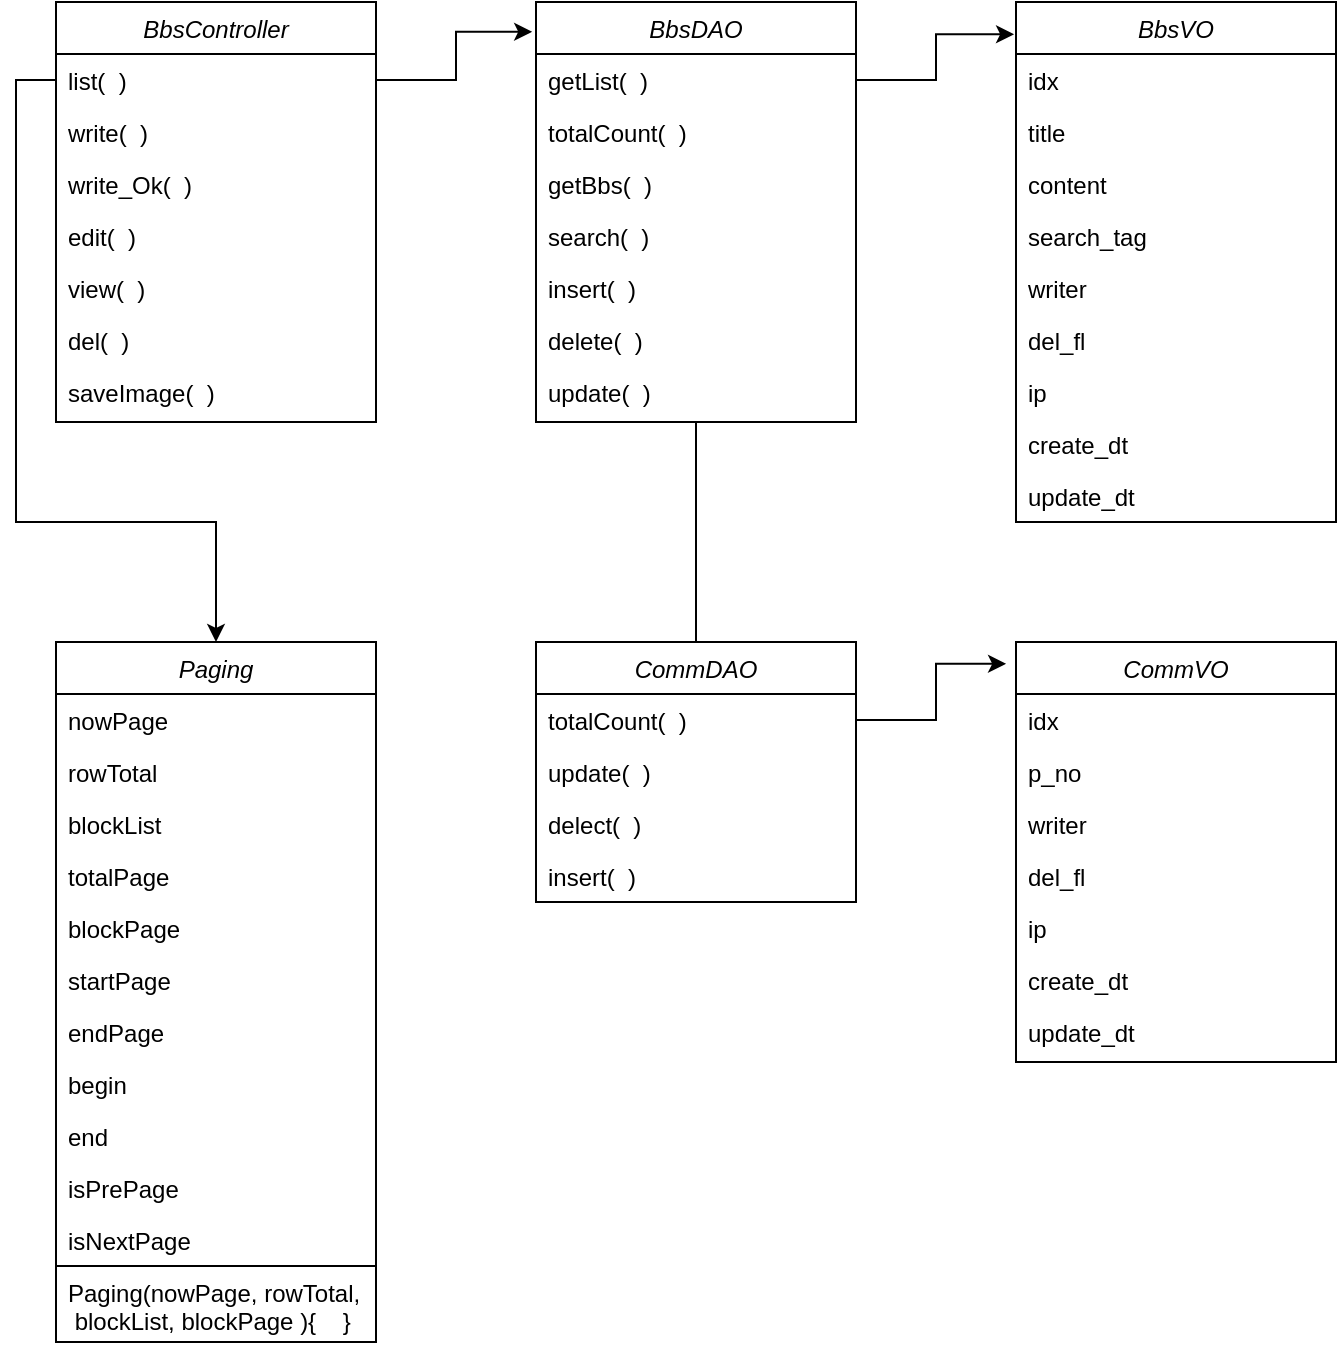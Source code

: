 <mxfile version="13.9.2" type="github">
  <diagram id="C5RBs43oDa-KdzZeNtuy" name="Page-1">
    <mxGraphModel dx="1102" dy="614" grid="1" gridSize="10" guides="1" tooltips="1" connect="1" arrows="1" fold="1" page="1" pageScale="1" pageWidth="827" pageHeight="1169" math="0" shadow="0">
      <root>
        <mxCell id="WIyWlLk6GJQsqaUBKTNV-0" />
        <mxCell id="WIyWlLk6GJQsqaUBKTNV-1" parent="WIyWlLk6GJQsqaUBKTNV-0" />
        <mxCell id="zkfFHV4jXpPFQw0GAbJ--0" value="BbsController" style="swimlane;fontStyle=2;align=center;verticalAlign=top;childLayout=stackLayout;horizontal=1;startSize=26;horizontalStack=0;resizeParent=1;resizeLast=0;collapsible=1;marginBottom=0;rounded=0;shadow=0;strokeWidth=1;" parent="WIyWlLk6GJQsqaUBKTNV-1" vertex="1">
          <mxGeometry x="80" y="80" width="160" height="210" as="geometry">
            <mxRectangle x="230" y="140" width="160" height="26" as="alternateBounds" />
          </mxGeometry>
        </mxCell>
        <mxCell id="zkfFHV4jXpPFQw0GAbJ--1" value="list(  )" style="text;align=left;verticalAlign=top;spacingLeft=4;spacingRight=4;overflow=hidden;rotatable=0;points=[[0,0.5],[1,0.5]];portConstraint=eastwest;" parent="zkfFHV4jXpPFQw0GAbJ--0" vertex="1">
          <mxGeometry y="26" width="160" height="26" as="geometry" />
        </mxCell>
        <mxCell id="zkfFHV4jXpPFQw0GAbJ--2" value="write(  )" style="text;align=left;verticalAlign=top;spacingLeft=4;spacingRight=4;overflow=hidden;rotatable=0;points=[[0,0.5],[1,0.5]];portConstraint=eastwest;rounded=0;shadow=0;html=0;" parent="zkfFHV4jXpPFQw0GAbJ--0" vertex="1">
          <mxGeometry y="52" width="160" height="26" as="geometry" />
        </mxCell>
        <mxCell id="lUkgYYSTIfKOrRznJJBq-38" value="write_Ok(  )" style="text;align=left;verticalAlign=top;spacingLeft=4;spacingRight=4;overflow=hidden;rotatable=0;points=[[0,0.5],[1,0.5]];portConstraint=eastwest;" vertex="1" parent="zkfFHV4jXpPFQw0GAbJ--0">
          <mxGeometry y="78" width="160" height="26" as="geometry" />
        </mxCell>
        <mxCell id="zkfFHV4jXpPFQw0GAbJ--5" value="edit(  )" style="text;align=left;verticalAlign=top;spacingLeft=4;spacingRight=4;overflow=hidden;rotatable=0;points=[[0,0.5],[1,0.5]];portConstraint=eastwest;" parent="zkfFHV4jXpPFQw0GAbJ--0" vertex="1">
          <mxGeometry y="104" width="160" height="26" as="geometry" />
        </mxCell>
        <mxCell id="lUkgYYSTIfKOrRznJJBq-1" value="view(  )" style="text;align=left;verticalAlign=top;spacingLeft=4;spacingRight=4;overflow=hidden;rotatable=0;points=[[0,0.5],[1,0.5]];portConstraint=eastwest;" vertex="1" parent="zkfFHV4jXpPFQw0GAbJ--0">
          <mxGeometry y="130" width="160" height="26" as="geometry" />
        </mxCell>
        <mxCell id="lUkgYYSTIfKOrRznJJBq-2" value="del(  )" style="text;align=left;verticalAlign=top;spacingLeft=4;spacingRight=4;overflow=hidden;rotatable=0;points=[[0,0.5],[1,0.5]];portConstraint=eastwest;" vertex="1" parent="zkfFHV4jXpPFQw0GAbJ--0">
          <mxGeometry y="156" width="160" height="26" as="geometry" />
        </mxCell>
        <mxCell id="lUkgYYSTIfKOrRznJJBq-3" value="saveImage(  )" style="text;align=left;verticalAlign=top;spacingLeft=4;spacingRight=4;overflow=hidden;rotatable=0;points=[[0,0.5],[1,0.5]];portConstraint=eastwest;" vertex="1" parent="zkfFHV4jXpPFQw0GAbJ--0">
          <mxGeometry y="182" width="160" height="26" as="geometry" />
        </mxCell>
        <mxCell id="lUkgYYSTIfKOrRznJJBq-4" value="BbsDAO" style="swimlane;fontStyle=2;align=center;verticalAlign=top;childLayout=stackLayout;horizontal=1;startSize=26;horizontalStack=0;resizeParent=1;resizeLast=0;collapsible=1;marginBottom=0;rounded=0;shadow=0;strokeWidth=1;" vertex="1" parent="WIyWlLk6GJQsqaUBKTNV-1">
          <mxGeometry x="320" y="80" width="160" height="210" as="geometry">
            <mxRectangle x="230" y="140" width="160" height="26" as="alternateBounds" />
          </mxGeometry>
        </mxCell>
        <mxCell id="lUkgYYSTIfKOrRznJJBq-5" value="getList(  )" style="text;align=left;verticalAlign=top;spacingLeft=4;spacingRight=4;overflow=hidden;rotatable=0;points=[[0,0.5],[1,0.5]];portConstraint=eastwest;" vertex="1" parent="lUkgYYSTIfKOrRznJJBq-4">
          <mxGeometry y="26" width="160" height="26" as="geometry" />
        </mxCell>
        <mxCell id="lUkgYYSTIfKOrRznJJBq-6" value="totalCount(  )" style="text;align=left;verticalAlign=top;spacingLeft=4;spacingRight=4;overflow=hidden;rotatable=0;points=[[0,0.5],[1,0.5]];portConstraint=eastwest;rounded=0;shadow=0;html=0;" vertex="1" parent="lUkgYYSTIfKOrRznJJBq-4">
          <mxGeometry y="52" width="160" height="26" as="geometry" />
        </mxCell>
        <mxCell id="lUkgYYSTIfKOrRznJJBq-8" value="getBbs(  )" style="text;align=left;verticalAlign=top;spacingLeft=4;spacingRight=4;overflow=hidden;rotatable=0;points=[[0,0.5],[1,0.5]];portConstraint=eastwest;" vertex="1" parent="lUkgYYSTIfKOrRznJJBq-4">
          <mxGeometry y="78" width="160" height="26" as="geometry" />
        </mxCell>
        <mxCell id="lUkgYYSTIfKOrRznJJBq-41" value="search(  )" style="text;align=left;verticalAlign=top;spacingLeft=4;spacingRight=4;overflow=hidden;rotatable=0;points=[[0,0.5],[1,0.5]];portConstraint=eastwest;rounded=0;shadow=0;html=0;" vertex="1" parent="lUkgYYSTIfKOrRznJJBq-4">
          <mxGeometry y="104" width="160" height="26" as="geometry" />
        </mxCell>
        <mxCell id="lUkgYYSTIfKOrRznJJBq-9" value="insert(  )" style="text;align=left;verticalAlign=top;spacingLeft=4;spacingRight=4;overflow=hidden;rotatable=0;points=[[0,0.5],[1,0.5]];portConstraint=eastwest;" vertex="1" parent="lUkgYYSTIfKOrRznJJBq-4">
          <mxGeometry y="130" width="160" height="26" as="geometry" />
        </mxCell>
        <mxCell id="lUkgYYSTIfKOrRznJJBq-10" value="delete(  )" style="text;align=left;verticalAlign=top;spacingLeft=4;spacingRight=4;overflow=hidden;rotatable=0;points=[[0,0.5],[1,0.5]];portConstraint=eastwest;" vertex="1" parent="lUkgYYSTIfKOrRznJJBq-4">
          <mxGeometry y="156" width="160" height="26" as="geometry" />
        </mxCell>
        <mxCell id="lUkgYYSTIfKOrRznJJBq-11" value="update(  )" style="text;align=left;verticalAlign=top;spacingLeft=4;spacingRight=4;overflow=hidden;rotatable=0;points=[[0,0.5],[1,0.5]];portConstraint=eastwest;" vertex="1" parent="lUkgYYSTIfKOrRznJJBq-4">
          <mxGeometry y="182" width="160" height="26" as="geometry" />
        </mxCell>
        <mxCell id="lUkgYYSTIfKOrRznJJBq-12" value="BbsVO" style="swimlane;fontStyle=2;align=center;verticalAlign=top;childLayout=stackLayout;horizontal=1;startSize=26;horizontalStack=0;resizeParent=1;resizeLast=0;collapsible=1;marginBottom=0;rounded=0;shadow=0;strokeWidth=1;" vertex="1" parent="WIyWlLk6GJQsqaUBKTNV-1">
          <mxGeometry x="560" y="80" width="160" height="260" as="geometry">
            <mxRectangle x="230" y="140" width="160" height="26" as="alternateBounds" />
          </mxGeometry>
        </mxCell>
        <mxCell id="lUkgYYSTIfKOrRznJJBq-13" value="idx" style="text;align=left;verticalAlign=top;spacingLeft=4;spacingRight=4;overflow=hidden;rotatable=0;points=[[0,0.5],[1,0.5]];portConstraint=eastwest;" vertex="1" parent="lUkgYYSTIfKOrRznJJBq-12">
          <mxGeometry y="26" width="160" height="26" as="geometry" />
        </mxCell>
        <mxCell id="lUkgYYSTIfKOrRznJJBq-14" value="title" style="text;align=left;verticalAlign=top;spacingLeft=4;spacingRight=4;overflow=hidden;rotatable=0;points=[[0,0.5],[1,0.5]];portConstraint=eastwest;rounded=0;shadow=0;html=0;" vertex="1" parent="lUkgYYSTIfKOrRznJJBq-12">
          <mxGeometry y="52" width="160" height="26" as="geometry" />
        </mxCell>
        <mxCell id="lUkgYYSTIfKOrRznJJBq-42" value="content" style="text;align=left;verticalAlign=top;spacingLeft=4;spacingRight=4;overflow=hidden;rotatable=0;points=[[0,0.5],[1,0.5]];portConstraint=eastwest;rounded=0;shadow=0;html=0;" vertex="1" parent="lUkgYYSTIfKOrRznJJBq-12">
          <mxGeometry y="78" width="160" height="26" as="geometry" />
        </mxCell>
        <mxCell id="lUkgYYSTIfKOrRznJJBq-16" value="search_tag" style="text;align=left;verticalAlign=top;spacingLeft=4;spacingRight=4;overflow=hidden;rotatable=0;points=[[0,0.5],[1,0.5]];portConstraint=eastwest;" vertex="1" parent="lUkgYYSTIfKOrRznJJBq-12">
          <mxGeometry y="104" width="160" height="26" as="geometry" />
        </mxCell>
        <mxCell id="lUkgYYSTIfKOrRznJJBq-17" value="writer" style="text;align=left;verticalAlign=top;spacingLeft=4;spacingRight=4;overflow=hidden;rotatable=0;points=[[0,0.5],[1,0.5]];portConstraint=eastwest;" vertex="1" parent="lUkgYYSTIfKOrRznJJBq-12">
          <mxGeometry y="130" width="160" height="26" as="geometry" />
        </mxCell>
        <mxCell id="lUkgYYSTIfKOrRznJJBq-18" value="del_fl" style="text;align=left;verticalAlign=top;spacingLeft=4;spacingRight=4;overflow=hidden;rotatable=0;points=[[0,0.5],[1,0.5]];portConstraint=eastwest;" vertex="1" parent="lUkgYYSTIfKOrRznJJBq-12">
          <mxGeometry y="156" width="160" height="26" as="geometry" />
        </mxCell>
        <mxCell id="lUkgYYSTIfKOrRznJJBq-19" value="ip" style="text;align=left;verticalAlign=top;spacingLeft=4;spacingRight=4;overflow=hidden;rotatable=0;points=[[0,0.5],[1,0.5]];portConstraint=eastwest;" vertex="1" parent="lUkgYYSTIfKOrRznJJBq-12">
          <mxGeometry y="182" width="160" height="26" as="geometry" />
        </mxCell>
        <mxCell id="lUkgYYSTIfKOrRznJJBq-20" value="create_dt" style="text;align=left;verticalAlign=top;spacingLeft=4;spacingRight=4;overflow=hidden;rotatable=0;points=[[0,0.5],[1,0.5]];portConstraint=eastwest;" vertex="1" parent="lUkgYYSTIfKOrRznJJBq-12">
          <mxGeometry y="208" width="160" height="26" as="geometry" />
        </mxCell>
        <mxCell id="lUkgYYSTIfKOrRznJJBq-21" value="update_dt" style="text;align=left;verticalAlign=top;spacingLeft=4;spacingRight=4;overflow=hidden;rotatable=0;points=[[0,0.5],[1,0.5]];portConstraint=eastwest;" vertex="1" parent="lUkgYYSTIfKOrRznJJBq-12">
          <mxGeometry y="234" width="160" height="26" as="geometry" />
        </mxCell>
        <mxCell id="lUkgYYSTIfKOrRznJJBq-22" value="CommVO" style="swimlane;fontStyle=2;align=center;verticalAlign=top;childLayout=stackLayout;horizontal=1;startSize=26;horizontalStack=0;resizeParent=1;resizeLast=0;collapsible=1;marginBottom=0;rounded=0;shadow=0;strokeWidth=1;" vertex="1" parent="WIyWlLk6GJQsqaUBKTNV-1">
          <mxGeometry x="560" y="400" width="160" height="210" as="geometry">
            <mxRectangle x="230" y="140" width="160" height="26" as="alternateBounds" />
          </mxGeometry>
        </mxCell>
        <mxCell id="lUkgYYSTIfKOrRznJJBq-23" value="idx" style="text;align=left;verticalAlign=top;spacingLeft=4;spacingRight=4;overflow=hidden;rotatable=0;points=[[0,0.5],[1,0.5]];portConstraint=eastwest;" vertex="1" parent="lUkgYYSTIfKOrRznJJBq-22">
          <mxGeometry y="26" width="160" height="26" as="geometry" />
        </mxCell>
        <mxCell id="lUkgYYSTIfKOrRznJJBq-24" value="p_no" style="text;align=left;verticalAlign=top;spacingLeft=4;spacingRight=4;overflow=hidden;rotatable=0;points=[[0,0.5],[1,0.5]];portConstraint=eastwest;rounded=0;shadow=0;html=0;" vertex="1" parent="lUkgYYSTIfKOrRznJJBq-22">
          <mxGeometry y="52" width="160" height="26" as="geometry" />
        </mxCell>
        <mxCell id="lUkgYYSTIfKOrRznJJBq-40" value="writer" style="text;align=left;verticalAlign=top;spacingLeft=4;spacingRight=4;overflow=hidden;rotatable=0;points=[[0,0.5],[1,0.5]];portConstraint=eastwest;rounded=0;shadow=0;html=0;" vertex="1" parent="lUkgYYSTIfKOrRznJJBq-22">
          <mxGeometry y="78" width="160" height="26" as="geometry" />
        </mxCell>
        <mxCell id="lUkgYYSTIfKOrRznJJBq-26" value="del_fl" style="text;align=left;verticalAlign=top;spacingLeft=4;spacingRight=4;overflow=hidden;rotatable=0;points=[[0,0.5],[1,0.5]];portConstraint=eastwest;" vertex="1" parent="lUkgYYSTIfKOrRznJJBq-22">
          <mxGeometry y="104" width="160" height="26" as="geometry" />
        </mxCell>
        <mxCell id="lUkgYYSTIfKOrRznJJBq-27" value="ip" style="text;align=left;verticalAlign=top;spacingLeft=4;spacingRight=4;overflow=hidden;rotatable=0;points=[[0,0.5],[1,0.5]];portConstraint=eastwest;" vertex="1" parent="lUkgYYSTIfKOrRznJJBq-22">
          <mxGeometry y="130" width="160" height="26" as="geometry" />
        </mxCell>
        <mxCell id="lUkgYYSTIfKOrRznJJBq-28" value="create_dt" style="text;align=left;verticalAlign=top;spacingLeft=4;spacingRight=4;overflow=hidden;rotatable=0;points=[[0,0.5],[1,0.5]];portConstraint=eastwest;" vertex="1" parent="lUkgYYSTIfKOrRznJJBq-22">
          <mxGeometry y="156" width="160" height="26" as="geometry" />
        </mxCell>
        <mxCell id="lUkgYYSTIfKOrRznJJBq-29" value="update_dt" style="text;align=left;verticalAlign=top;spacingLeft=4;spacingRight=4;overflow=hidden;rotatable=0;points=[[0,0.5],[1,0.5]];portConstraint=eastwest;" vertex="1" parent="lUkgYYSTIfKOrRznJJBq-22">
          <mxGeometry y="182" width="160" height="26" as="geometry" />
        </mxCell>
        <mxCell id="lUkgYYSTIfKOrRznJJBq-30" value="CommDAO" style="swimlane;fontStyle=2;align=center;verticalAlign=top;childLayout=stackLayout;horizontal=1;startSize=26;horizontalStack=0;resizeParent=1;resizeLast=0;collapsible=1;marginBottom=0;rounded=0;shadow=0;strokeWidth=1;" vertex="1" parent="WIyWlLk6GJQsqaUBKTNV-1">
          <mxGeometry x="320" y="400" width="160" height="130" as="geometry">
            <mxRectangle x="230" y="140" width="160" height="26" as="alternateBounds" />
          </mxGeometry>
        </mxCell>
        <mxCell id="lUkgYYSTIfKOrRznJJBq-31" value="totalCount(  )" style="text;align=left;verticalAlign=top;spacingLeft=4;spacingRight=4;overflow=hidden;rotatable=0;points=[[0,0.5],[1,0.5]];portConstraint=eastwest;" vertex="1" parent="lUkgYYSTIfKOrRznJJBq-30">
          <mxGeometry y="26" width="160" height="26" as="geometry" />
        </mxCell>
        <mxCell id="lUkgYYSTIfKOrRznJJBq-32" value="update(  )" style="text;align=left;verticalAlign=top;spacingLeft=4;spacingRight=4;overflow=hidden;rotatable=0;points=[[0,0.5],[1,0.5]];portConstraint=eastwest;rounded=0;shadow=0;html=0;" vertex="1" parent="lUkgYYSTIfKOrRznJJBq-30">
          <mxGeometry y="52" width="160" height="26" as="geometry" />
        </mxCell>
        <mxCell id="lUkgYYSTIfKOrRznJJBq-34" value="delect(  )" style="text;align=left;verticalAlign=top;spacingLeft=4;spacingRight=4;overflow=hidden;rotatable=0;points=[[0,0.5],[1,0.5]];portConstraint=eastwest;" vertex="1" parent="lUkgYYSTIfKOrRznJJBq-30">
          <mxGeometry y="78" width="160" height="26" as="geometry" />
        </mxCell>
        <mxCell id="lUkgYYSTIfKOrRznJJBq-39" value="insert(  )" style="text;align=left;verticalAlign=top;spacingLeft=4;spacingRight=4;overflow=hidden;rotatable=0;points=[[0,0.5],[1,0.5]];portConstraint=eastwest;rounded=0;shadow=0;html=0;" vertex="1" parent="lUkgYYSTIfKOrRznJJBq-30">
          <mxGeometry y="104" width="160" height="26" as="geometry" />
        </mxCell>
        <mxCell id="lUkgYYSTIfKOrRznJJBq-43" value="Paging" style="swimlane;fontStyle=2;align=center;verticalAlign=top;childLayout=stackLayout;horizontal=1;startSize=26;horizontalStack=0;resizeParent=1;resizeLast=0;collapsible=1;marginBottom=0;rounded=0;shadow=0;strokeWidth=1;" vertex="1" parent="WIyWlLk6GJQsqaUBKTNV-1">
          <mxGeometry x="80" y="400" width="160" height="350" as="geometry">
            <mxRectangle x="230" y="140" width="160" height="26" as="alternateBounds" />
          </mxGeometry>
        </mxCell>
        <mxCell id="lUkgYYSTIfKOrRznJJBq-51" value="nowPage" style="text;align=left;verticalAlign=top;spacingLeft=4;spacingRight=4;overflow=hidden;rotatable=0;points=[[0,0.5],[1,0.5]];portConstraint=eastwest;" vertex="1" parent="lUkgYYSTIfKOrRznJJBq-43">
          <mxGeometry y="26" width="160" height="26" as="geometry" />
        </mxCell>
        <mxCell id="lUkgYYSTIfKOrRznJJBq-52" value="rowTotal " style="text;align=left;verticalAlign=top;spacingLeft=4;spacingRight=4;overflow=hidden;rotatable=0;points=[[0,0.5],[1,0.5]];portConstraint=eastwest;" vertex="1" parent="lUkgYYSTIfKOrRznJJBq-43">
          <mxGeometry y="52" width="160" height="26" as="geometry" />
        </mxCell>
        <mxCell id="lUkgYYSTIfKOrRznJJBq-53" value="blockList" style="text;align=left;verticalAlign=top;spacingLeft=4;spacingRight=4;overflow=hidden;rotatable=0;points=[[0,0.5],[1,0.5]];portConstraint=eastwest;" vertex="1" parent="lUkgYYSTIfKOrRznJJBq-43">
          <mxGeometry y="78" width="160" height="26" as="geometry" />
        </mxCell>
        <mxCell id="lUkgYYSTIfKOrRznJJBq-55" value="totalPage" style="text;align=left;verticalAlign=top;spacingLeft=4;spacingRight=4;overflow=hidden;rotatable=0;points=[[0,0.5],[1,0.5]];portConstraint=eastwest;" vertex="1" parent="lUkgYYSTIfKOrRznJJBq-43">
          <mxGeometry y="104" width="160" height="26" as="geometry" />
        </mxCell>
        <mxCell id="lUkgYYSTIfKOrRznJJBq-56" value="blockPage" style="text;align=left;verticalAlign=top;spacingLeft=4;spacingRight=4;overflow=hidden;rotatable=0;points=[[0,0.5],[1,0.5]];portConstraint=eastwest;" vertex="1" parent="lUkgYYSTIfKOrRznJJBq-43">
          <mxGeometry y="130" width="160" height="26" as="geometry" />
        </mxCell>
        <mxCell id="lUkgYYSTIfKOrRznJJBq-57" value="startPage" style="text;align=left;verticalAlign=top;spacingLeft=4;spacingRight=4;overflow=hidden;rotatable=0;points=[[0,0.5],[1,0.5]];portConstraint=eastwest;" vertex="1" parent="lUkgYYSTIfKOrRznJJBq-43">
          <mxGeometry y="156" width="160" height="26" as="geometry" />
        </mxCell>
        <mxCell id="lUkgYYSTIfKOrRznJJBq-54" value="endPage" style="text;align=left;verticalAlign=top;spacingLeft=4;spacingRight=4;overflow=hidden;rotatable=0;points=[[0,0.5],[1,0.5]];portConstraint=eastwest;" vertex="1" parent="lUkgYYSTIfKOrRznJJBq-43">
          <mxGeometry y="182" width="160" height="26" as="geometry" />
        </mxCell>
        <mxCell id="lUkgYYSTIfKOrRznJJBq-58" value="begin" style="text;align=left;verticalAlign=top;spacingLeft=4;spacingRight=4;overflow=hidden;rotatable=0;points=[[0,0.5],[1,0.5]];portConstraint=eastwest;" vertex="1" parent="lUkgYYSTIfKOrRznJJBq-43">
          <mxGeometry y="208" width="160" height="26" as="geometry" />
        </mxCell>
        <mxCell id="lUkgYYSTIfKOrRznJJBq-59" value="end" style="text;align=left;verticalAlign=top;spacingLeft=4;spacingRight=4;overflow=hidden;rotatable=0;points=[[0,0.5],[1,0.5]];portConstraint=eastwest;" vertex="1" parent="lUkgYYSTIfKOrRznJJBq-43">
          <mxGeometry y="234" width="160" height="26" as="geometry" />
        </mxCell>
        <mxCell id="lUkgYYSTIfKOrRznJJBq-60" value="isPrePage" style="text;align=left;verticalAlign=top;spacingLeft=4;spacingRight=4;overflow=hidden;rotatable=0;points=[[0,0.5],[1,0.5]];portConstraint=eastwest;" vertex="1" parent="lUkgYYSTIfKOrRznJJBq-43">
          <mxGeometry y="260" width="160" height="26" as="geometry" />
        </mxCell>
        <mxCell id="lUkgYYSTIfKOrRznJJBq-61" value="isNextPage" style="text;align=left;verticalAlign=top;spacingLeft=4;spacingRight=4;overflow=hidden;rotatable=0;points=[[0,0.5],[1,0.5]];portConstraint=eastwest;" vertex="1" parent="lUkgYYSTIfKOrRznJJBq-43">
          <mxGeometry y="286" width="160" height="26" as="geometry" />
        </mxCell>
        <mxCell id="lUkgYYSTIfKOrRznJJBq-62" value="Paging(nowPage, rowTotal,&#xa; blockList, blockPage ){    }" style="text;align=left;verticalAlign=top;spacingLeft=4;spacingRight=4;overflow=hidden;rotatable=0;points=[[0,0.5],[1,0.5]];portConstraint=eastwest;strokeColor=#000000;" vertex="1" parent="lUkgYYSTIfKOrRznJJBq-43">
          <mxGeometry y="312" width="160" height="38" as="geometry" />
        </mxCell>
        <mxCell id="lUkgYYSTIfKOrRznJJBq-63" style="edgeStyle=orthogonalEdgeStyle;rounded=0;orthogonalLoop=1;jettySize=auto;html=1;exitX=1;exitY=0.5;exitDx=0;exitDy=0;entryX=-0.012;entryY=0.071;entryDx=0;entryDy=0;entryPerimeter=0;" edge="1" parent="WIyWlLk6GJQsqaUBKTNV-1" source="zkfFHV4jXpPFQw0GAbJ--1" target="lUkgYYSTIfKOrRznJJBq-4">
          <mxGeometry relative="1" as="geometry" />
        </mxCell>
        <mxCell id="lUkgYYSTIfKOrRznJJBq-65" style="edgeStyle=orthogonalEdgeStyle;rounded=0;orthogonalLoop=1;jettySize=auto;html=1;exitX=1;exitY=0.5;exitDx=0;exitDy=0;entryX=-0.006;entryY=0.062;entryDx=0;entryDy=0;entryPerimeter=0;" edge="1" parent="WIyWlLk6GJQsqaUBKTNV-1" source="lUkgYYSTIfKOrRznJJBq-5" target="lUkgYYSTIfKOrRznJJBq-12">
          <mxGeometry relative="1" as="geometry" />
        </mxCell>
        <mxCell id="lUkgYYSTIfKOrRznJJBq-66" style="edgeStyle=orthogonalEdgeStyle;rounded=0;orthogonalLoop=1;jettySize=auto;html=1;exitX=1;exitY=0.5;exitDx=0;exitDy=0;entryX=-0.031;entryY=0.052;entryDx=0;entryDy=0;entryPerimeter=0;" edge="1" parent="WIyWlLk6GJQsqaUBKTNV-1" source="lUkgYYSTIfKOrRznJJBq-31" target="lUkgYYSTIfKOrRznJJBq-22">
          <mxGeometry relative="1" as="geometry" />
        </mxCell>
        <mxCell id="lUkgYYSTIfKOrRznJJBq-68" value="" style="endArrow=none;html=1;entryX=0.5;entryY=1;entryDx=0;entryDy=0;exitX=0.5;exitY=0;exitDx=0;exitDy=0;exitPerimeter=0;" edge="1" parent="WIyWlLk6GJQsqaUBKTNV-1" source="lUkgYYSTIfKOrRznJJBq-30" target="lUkgYYSTIfKOrRznJJBq-4">
          <mxGeometry width="50" height="50" relative="1" as="geometry">
            <mxPoint x="390" y="390" as="sourcePoint" />
            <mxPoint x="440" y="340" as="targetPoint" />
          </mxGeometry>
        </mxCell>
        <mxCell id="lUkgYYSTIfKOrRznJJBq-69" style="edgeStyle=orthogonalEdgeStyle;rounded=0;orthogonalLoop=1;jettySize=auto;html=1;exitX=0;exitY=0.5;exitDx=0;exitDy=0;" edge="1" parent="WIyWlLk6GJQsqaUBKTNV-1" source="zkfFHV4jXpPFQw0GAbJ--1" target="lUkgYYSTIfKOrRznJJBq-43">
          <mxGeometry relative="1" as="geometry">
            <Array as="points">
              <mxPoint x="60" y="119" />
              <mxPoint x="60" y="340" />
              <mxPoint x="160" y="340" />
            </Array>
          </mxGeometry>
        </mxCell>
      </root>
    </mxGraphModel>
  </diagram>
</mxfile>
